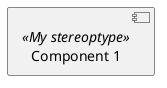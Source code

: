 {
  "sha1": "6f5njzzq5kzqd6k0wzf9in5he6ds0ch",
  "insertion": {
    "when": "2024-05-30T20:48:20.946Z",
    "user": "plantuml@gmail.com"
  }
}
@startuml
skinparam componentstyle uml2
component "Component 1" as C1 <<My stereoptype>>
@enduml

